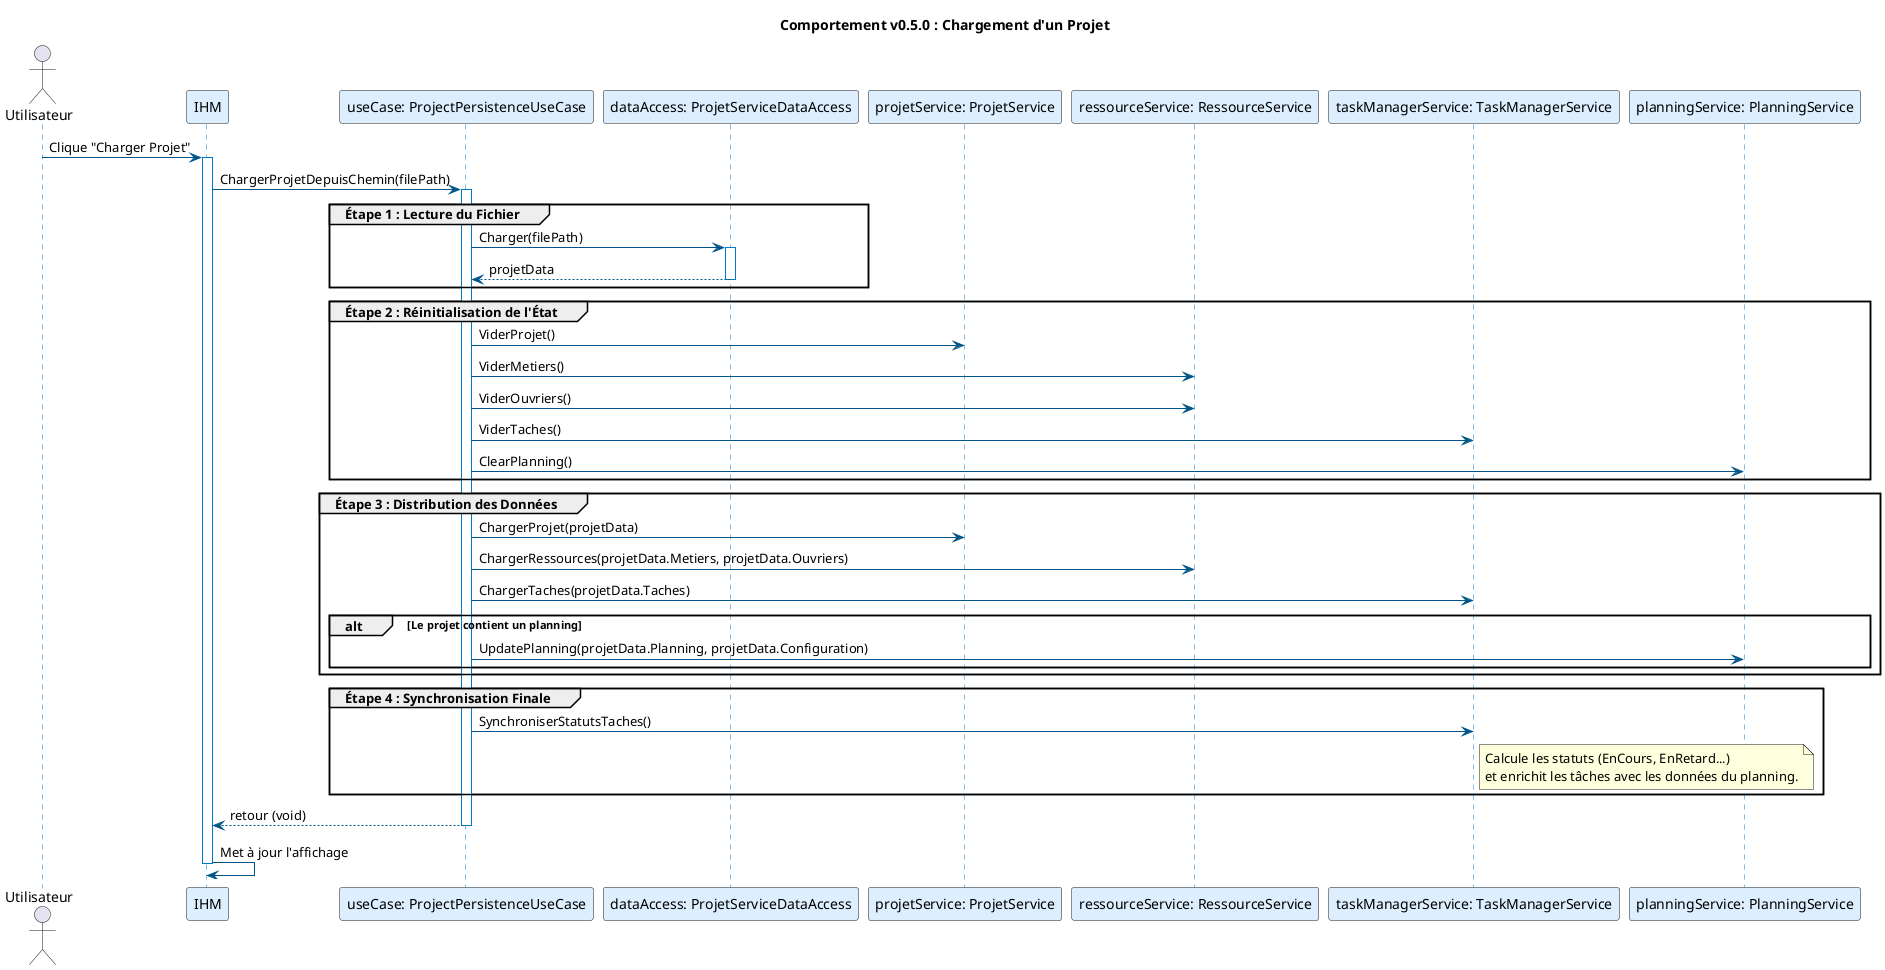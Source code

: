 @startuml
' --- Configuration ---
skinparam componentStyle uml2
skinparam sequenceArrowColor #005588
skinparam sequenceLifeLineBorderColor #007ACC
skinparam sequenceParticipantBackgroundColor #DDEEFF
skinparam shadowing false

title Comportement v0.5.0 : Chargement d'un Projet

actor "Utilisateur" as User
participant "IHM" as UI
participant "useCase: ProjectPersistenceUseCase" as UseCase
participant "dataAccess: ProjetServiceDataAccess" as DA
participant "projetService: ProjetService" as PS
participant "ressourceService: RessourceService" as RS
participant "taskManagerService: TaskManagerService" as TMS
participant "planningService: PlanningService" as PlS

User -> UI : Clique "Charger Projet"
activate UI
UI -> UseCase : ChargerProjetDepuisChemin(filePath)
activate UseCase

group Étape 1 : Lecture du Fichier
    UseCase -> DA : Charger(filePath)
    activate DA
    DA --> UseCase : projetData
    deactivate DA
end

group Étape 2 : Réinitialisation de l'État
    UseCase -> PS : ViderProjet()
    UseCase -> RS : ViderMetiers()
    UseCase -> RS : ViderOuvriers()
    UseCase -> TMS : ViderTaches()
    UseCase -> PlS : ClearPlanning()
end

group Étape 3 : Distribution des Données
    UseCase -> PS : ChargerProjet(projetData)
    UseCase -> RS : ChargerRessources(projetData.Metiers, projetData.Ouvriers)
    UseCase -> TMS : ChargerTaches(projetData.Taches)
    alt Le projet contient un planning
        UseCase -> PlS : UpdatePlanning(projetData.Planning, projetData.Configuration)
    end
end

group Étape 4 : Synchronisation Finale
    UseCase -> TMS : SynchroniserStatutsTaches()
    note right of TMS: Calcule les statuts (EnCours, EnRetard...)\net enrichit les tâches avec les données du planning.
end

UseCase --> UI : retour (void)
deactivate UseCase
UI -> UI : Met à jour l'affichage
deactivate UI

@enduml